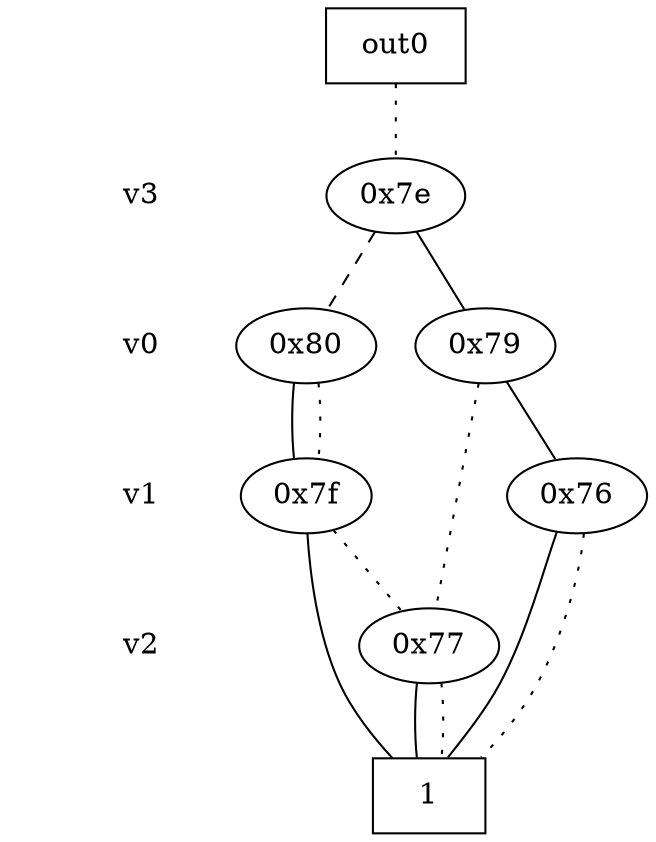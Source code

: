 digraph "DD" {
size = "7.5,10"
center = true;
edge [dir = none];
{ node [shape = plaintext];
  edge [style = invis];
  "CONST NODES" [style = invis];
" v3 " -> " v0 " -> " v1 " -> " v2 " -> "CONST NODES"; 
}
{ rank = same; node [shape = box]; edge [style = invis];
"  out0  "; }
{ rank = same; " v3 ";
"0x7e";
}
{ rank = same; " v0 ";
"0x80";
"0x79";
}
{ rank = same; " v1 ";
"0x76";
"0x7f";
}
{ rank = same; " v2 ";
"0x77";
}
{ rank = same; "CONST NODES";
{ node [shape = box]; "0x71";
}
}
"  out0  " -> "0x7e" [style = dotted];
"0x7e" -> "0x79";
"0x7e" -> "0x80" [style = dashed];
"0x80" -> "0x7f";
"0x80" -> "0x7f" [style = dotted];
"0x79" -> "0x76";
"0x79" -> "0x77" [style = dotted];
"0x76" -> "0x71";
"0x76" -> "0x71" [style = dotted];
"0x7f" -> "0x71";
"0x7f" -> "0x77" [style = dotted];
"0x77" -> "0x71";
"0x77" -> "0x71" [style = dotted];
"0x71" [label = "1"];
}
